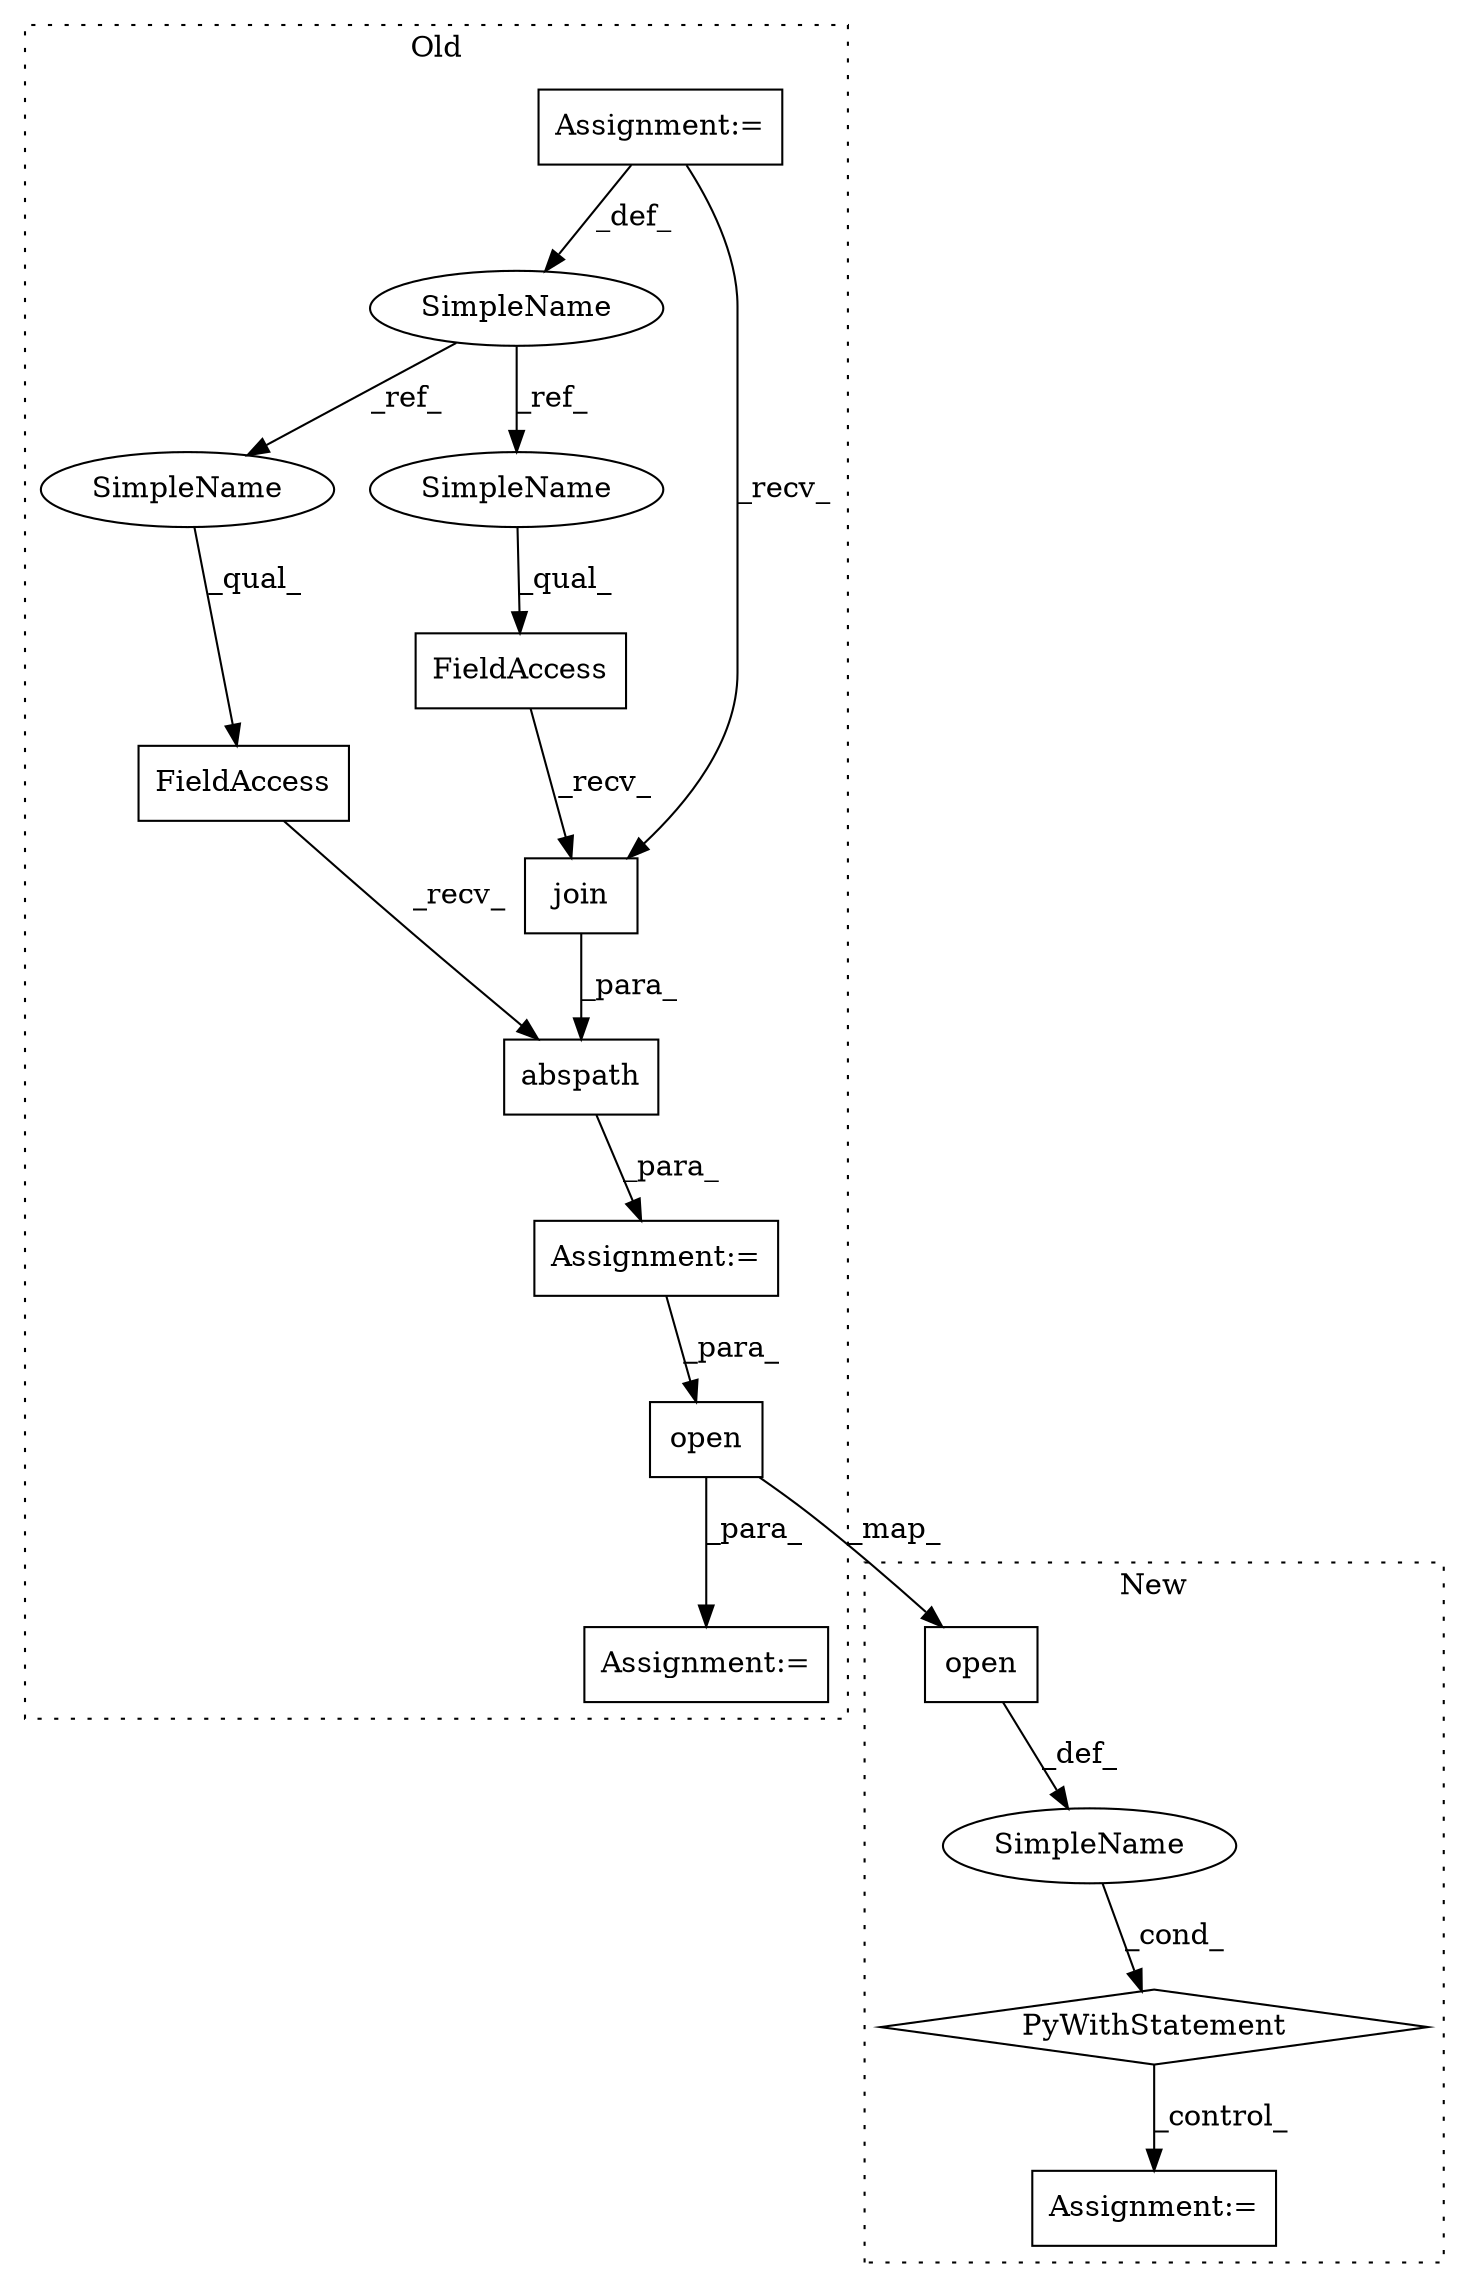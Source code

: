 digraph G {
subgraph cluster0 {
1 [label="abspath" a="32" s="3855,3923" l="8,1" shape="box"];
5 [label="Assignment:=" a="7" s="5157" l="1" shape="box"];
6 [label="FieldAccess" a="22" s="3847" l="7" shape="box"];
7 [label="SimpleName" a="42" s="3538" l="2" shape="ellipse"];
8 [label="FieldAccess" a="22" s="3863" l="7" shape="box"];
10 [label="open" a="32" s="5158,5177" l="5,1" shape="box"];
11 [label="join" a="32" s="3871,3922" l="5,1" shape="box"];
12 [label="Assignment:=" a="7" s="3846" l="1" shape="box"];
13 [label="Assignment:=" a="7" s="3538" l="2" shape="box"];
14 [label="SimpleName" a="42" s="3847" l="2" shape="ellipse"];
15 [label="SimpleName" a="42" s="3863" l="2" shape="ellipse"];
label = "Old";
style="dotted";
}
subgraph cluster1 {
2 [label="PyWithStatement" a="104" s="4965,4999" l="10,2" shape="diamond"];
3 [label="SimpleName" a="42" s="" l="" shape="ellipse"];
4 [label="Assignment:=" a="7" s="5016" l="8" shape="box"];
9 [label="open" a="32" s="4975,4998" l="5,1" shape="box"];
label = "New";
style="dotted";
}
1 -> 12 [label="_para_"];
2 -> 4 [label="_control_"];
3 -> 2 [label="_cond_"];
6 -> 1 [label="_recv_"];
7 -> 14 [label="_ref_"];
7 -> 15 [label="_ref_"];
8 -> 11 [label="_recv_"];
9 -> 3 [label="_def_"];
10 -> 5 [label="_para_"];
10 -> 9 [label="_map_"];
11 -> 1 [label="_para_"];
12 -> 10 [label="_para_"];
13 -> 11 [label="_recv_"];
13 -> 7 [label="_def_"];
14 -> 6 [label="_qual_"];
15 -> 8 [label="_qual_"];
}